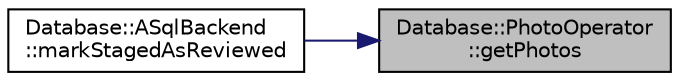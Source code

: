 digraph "Database::PhotoOperator::getPhotos"
{
 // LATEX_PDF_SIZE
  edge [fontname="Helvetica",fontsize="10",labelfontname="Helvetica",labelfontsize="10"];
  node [fontname="Helvetica",fontsize="10",shape=record];
  rankdir="RL";
  Node1 [label="Database::PhotoOperator\l::getPhotos",height=0.2,width=0.4,color="black", fillcolor="grey75", style="filled", fontcolor="black",tooltip="find all photos matching filters"];
  Node1 -> Node2 [dir="back",color="midnightblue",fontsize="10",style="solid",fontname="Helvetica"];
  Node2 [label="Database::ASqlBackend\l::markStagedAsReviewed",height=0.2,width=0.4,color="black", fillcolor="white", style="filled",URL="$class_database_1_1_a_sql_backend.html#a8e3356b06cf60068593e13c0997b85e6",tooltip="mark all staged photos as reviewed."];
}
